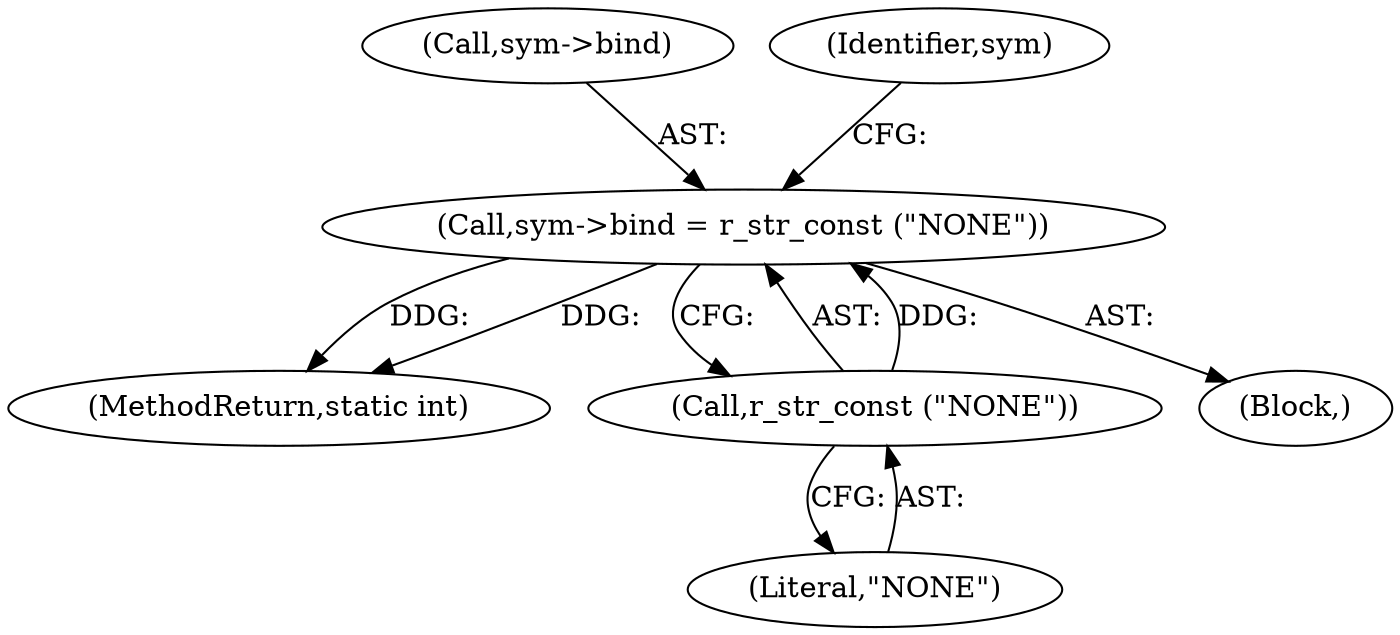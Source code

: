 digraph "0_radare2_ead645853a63bf83d8386702cad0cf23b31d7eeb@pointer" {
"1000556" [label="(Call,sym->bind = r_str_const (\"NONE\"))"];
"1000560" [label="(Call,r_str_const (\"NONE\"))"];
"1000617" [label="(MethodReturn,static int)"];
"1000560" [label="(Call,r_str_const (\"NONE\"))"];
"1000561" [label="(Literal,\"NONE\")"];
"1000556" [label="(Call,sym->bind = r_str_const (\"NONE\"))"];
"1000498" [label="(Block,)"];
"1000557" [label="(Call,sym->bind)"];
"1000564" [label="(Identifier,sym)"];
"1000556" -> "1000498"  [label="AST: "];
"1000556" -> "1000560"  [label="CFG: "];
"1000557" -> "1000556"  [label="AST: "];
"1000560" -> "1000556"  [label="AST: "];
"1000564" -> "1000556"  [label="CFG: "];
"1000556" -> "1000617"  [label="DDG: "];
"1000556" -> "1000617"  [label="DDG: "];
"1000560" -> "1000556"  [label="DDG: "];
"1000560" -> "1000561"  [label="CFG: "];
"1000561" -> "1000560"  [label="AST: "];
}

